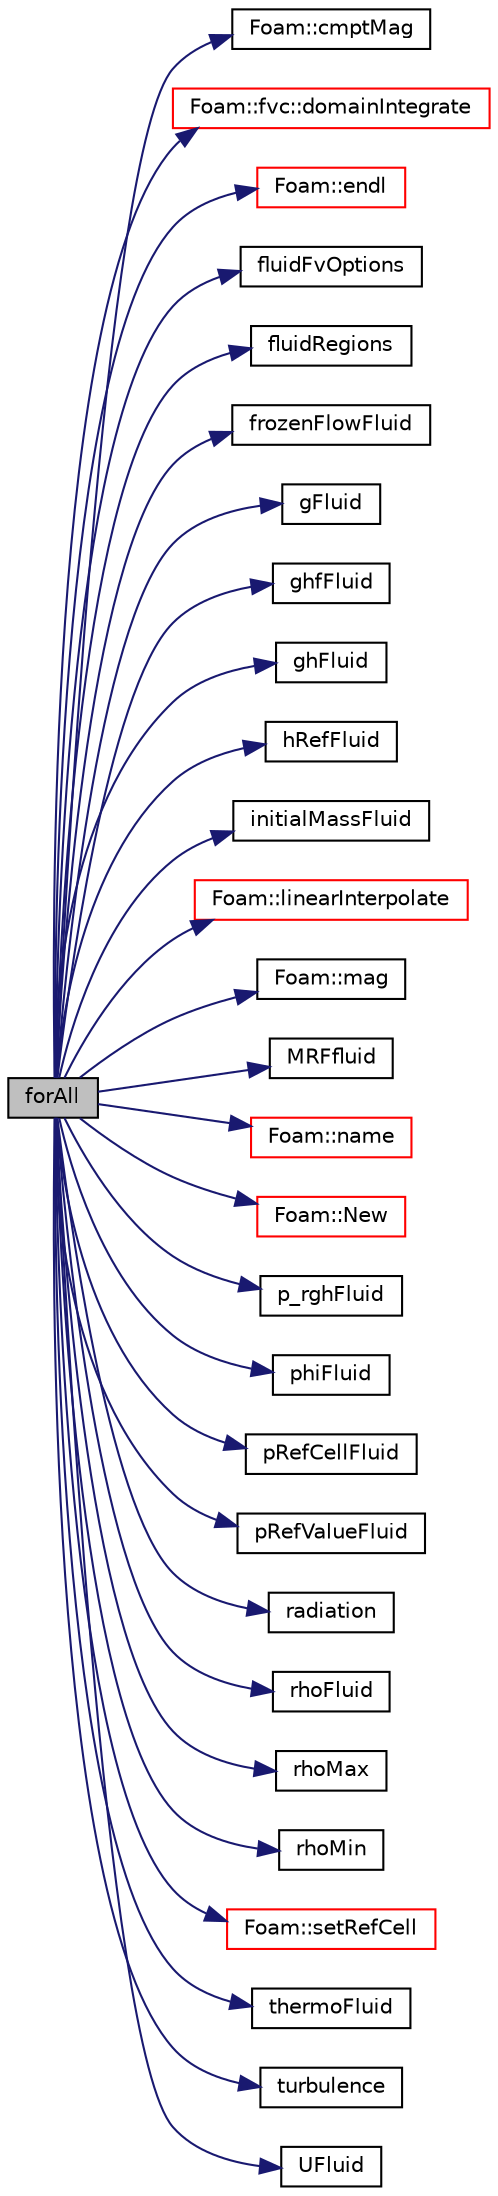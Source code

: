 digraph "forAll"
{
  bgcolor="transparent";
  edge [fontname="Helvetica",fontsize="10",labelfontname="Helvetica",labelfontsize="10"];
  node [fontname="Helvetica",fontsize="10",shape=record];
  rankdir="LR";
  Node1 [label="forAll",height=0.2,width=0.4,color="black", fillcolor="grey75", style="filled", fontcolor="black"];
  Node1 -> Node2 [color="midnightblue",fontsize="10",style="solid",fontname="Helvetica"];
  Node2 [label="Foam::cmptMag",height=0.2,width=0.4,color="black",URL="$a10974.html#acf2383c8a0a1d5fef3eb5255b950229d"];
  Node1 -> Node3 [color="midnightblue",fontsize="10",style="solid",fontname="Helvetica"];
  Node3 [label="Foam::fvc::domainIntegrate",height=0.2,width=0.4,color="red",URL="$a11009.html#a97e6958677a3a619ece7528613725d84"];
  Node1 -> Node4 [color="midnightblue",fontsize="10",style="solid",fontname="Helvetica"];
  Node4 [label="Foam::endl",height=0.2,width=0.4,color="red",URL="$a10974.html#a2db8fe02a0d3909e9351bb4275b23ce4",tooltip="Add newline and flush stream. "];
  Node1 -> Node5 [color="midnightblue",fontsize="10",style="solid",fontname="Helvetica"];
  Node5 [label="fluidFvOptions",height=0.2,width=0.4,color="black",URL="$a03292.html#a434be2ad9a3b1a8914adea11afc57fdf"];
  Node1 -> Node6 [color="midnightblue",fontsize="10",style="solid",fontname="Helvetica"];
  Node6 [label="fluidRegions",height=0.2,width=0.4,color="black",URL="$a03294.html#a08b4d27e6932a7658115d87058b7eb5f"];
  Node1 -> Node7 [color="midnightblue",fontsize="10",style="solid",fontname="Helvetica"];
  Node7 [label="frozenFlowFluid",height=0.2,width=0.4,color="black",URL="$a03292.html#a3bd9981e00aae4e46466d6ca5c669eaa"];
  Node1 -> Node8 [color="midnightblue",fontsize="10",style="solid",fontname="Helvetica"];
  Node8 [label="gFluid",height=0.2,width=0.4,color="black",URL="$a03292.html#a7797fc4f70d8977842fe75bbbbc1ff2d"];
  Node1 -> Node9 [color="midnightblue",fontsize="10",style="solid",fontname="Helvetica"];
  Node9 [label="ghfFluid",height=0.2,width=0.4,color="black",URL="$a03292.html#ac1f2b8aafc3ec9a7af7b2bb5779fbbbe"];
  Node1 -> Node10 [color="midnightblue",fontsize="10",style="solid",fontname="Helvetica"];
  Node10 [label="ghFluid",height=0.2,width=0.4,color="black",URL="$a03292.html#a6268cb6f8cd80abc2510164fb30e0c7c"];
  Node1 -> Node11 [color="midnightblue",fontsize="10",style="solid",fontname="Helvetica"];
  Node11 [label="hRefFluid",height=0.2,width=0.4,color="black",URL="$a03292.html#a97c682cbe22cc94e9c9a24cda05e9507"];
  Node1 -> Node12 [color="midnightblue",fontsize="10",style="solid",fontname="Helvetica"];
  Node12 [label="initialMassFluid",height=0.2,width=0.4,color="black",URL="$a03292.html#a3e2118ca600524658bf59014eddfd8bc"];
  Node1 -> Node13 [color="midnightblue",fontsize="10",style="solid",fontname="Helvetica"];
  Node13 [label="Foam::linearInterpolate",height=0.2,width=0.4,color="red",URL="$a10974.html#a77094c8cc487d2a53de247336f41e78f"];
  Node1 -> Node14 [color="midnightblue",fontsize="10",style="solid",fontname="Helvetica"];
  Node14 [label="Foam::mag",height=0.2,width=0.4,color="black",URL="$a10974.html#a929da2a3fdcf3dacbbe0487d3a330dae"];
  Node1 -> Node15 [color="midnightblue",fontsize="10",style="solid",fontname="Helvetica"];
  Node15 [label="MRFfluid",height=0.2,width=0.4,color="black",URL="$a03292.html#a481a7aaca9674f40366919b43aa23f82"];
  Node1 -> Node16 [color="midnightblue",fontsize="10",style="solid",fontname="Helvetica"];
  Node16 [label="Foam::name",height=0.2,width=0.4,color="red",URL="$a10974.html#adcb0df2bd4953cb6bb390272d8263c3a",tooltip="Return a string representation of a complex. "];
  Node1 -> Node17 [color="midnightblue",fontsize="10",style="solid",fontname="Helvetica"];
  Node17 [label="Foam::New",height=0.2,width=0.4,color="red",URL="$a10974.html#a9d62cf14554c95e83f83f14909d9e0ec"];
  Node1 -> Node18 [color="midnightblue",fontsize="10",style="solid",fontname="Helvetica"];
  Node18 [label="p_rghFluid",height=0.2,width=0.4,color="black",URL="$a03292.html#a8ed9f45fa1e225facea75b2881c7f7e4"];
  Node1 -> Node19 [color="midnightblue",fontsize="10",style="solid",fontname="Helvetica"];
  Node19 [label="phiFluid",height=0.2,width=0.4,color="black",URL="$a03292.html#ad5823af227ebcd6dc75e33e9ce53f035"];
  Node1 -> Node20 [color="midnightblue",fontsize="10",style="solid",fontname="Helvetica"];
  Node20 [label="pRefCellFluid",height=0.2,width=0.4,color="black",URL="$a03292.html#a1b5367b77048053536d607ecdab212b6"];
  Node1 -> Node21 [color="midnightblue",fontsize="10",style="solid",fontname="Helvetica"];
  Node21 [label="pRefValueFluid",height=0.2,width=0.4,color="black",URL="$a03292.html#aa7c4cb6e67b785a53be27748e68d5ab6"];
  Node1 -> Node22 [color="midnightblue",fontsize="10",style="solid",fontname="Helvetica"];
  Node22 [label="radiation",height=0.2,width=0.4,color="black",URL="$a03292.html#a2f1d66dc7c6d3db3610686049387c29a"];
  Node1 -> Node23 [color="midnightblue",fontsize="10",style="solid",fontname="Helvetica"];
  Node23 [label="rhoFluid",height=0.2,width=0.4,color="black",URL="$a03292.html#ad49be490be9c03e95111564fef34efe6"];
  Node1 -> Node24 [color="midnightblue",fontsize="10",style="solid",fontname="Helvetica"];
  Node24 [label="rhoMax",height=0.2,width=0.4,color="black",URL="$a03292.html#ad36720153886fe2fa0cfac2fd8320865"];
  Node1 -> Node25 [color="midnightblue",fontsize="10",style="solid",fontname="Helvetica"];
  Node25 [label="rhoMin",height=0.2,width=0.4,color="black",URL="$a03292.html#af68343b4498a3351054647ab1f2650a4"];
  Node1 -> Node26 [color="midnightblue",fontsize="10",style="solid",fontname="Helvetica"];
  Node26 [label="Foam::setRefCell",height=0.2,width=0.4,color="red",URL="$a10974.html#a570c09c24c272131fed0306cf8e33fcd",tooltip="If the field fieldRef needs referencing find the reference cell nearest. "];
  Node1 -> Node27 [color="midnightblue",fontsize="10",style="solid",fontname="Helvetica"];
  Node27 [label="thermoFluid",height=0.2,width=0.4,color="black",URL="$a03292.html#aebb54de6b0e9abb26a7c4583a5dfd783"];
  Node1 -> Node28 [color="midnightblue",fontsize="10",style="solid",fontname="Helvetica"];
  Node28 [label="turbulence",height=0.2,width=0.4,color="black",URL="$a03292.html#a8102ef16dfb12e698783b1ce5258d8b6"];
  Node1 -> Node29 [color="midnightblue",fontsize="10",style="solid",fontname="Helvetica"];
  Node29 [label="UFluid",height=0.2,width=0.4,color="black",URL="$a03292.html#a4bb217ec503589ffe27e0be7098406c0"];
}
